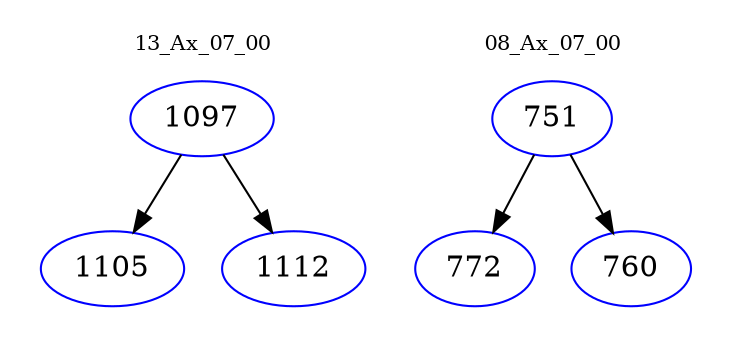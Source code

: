 digraph{
subgraph cluster_0 {
color = white
label = "13_Ax_07_00";
fontsize=10;
T0_1097 [label="1097", color="blue"]
T0_1097 -> T0_1105 [color="black"]
T0_1105 [label="1105", color="blue"]
T0_1097 -> T0_1112 [color="black"]
T0_1112 [label="1112", color="blue"]
}
subgraph cluster_1 {
color = white
label = "08_Ax_07_00";
fontsize=10;
T1_751 [label="751", color="blue"]
T1_751 -> T1_772 [color="black"]
T1_772 [label="772", color="blue"]
T1_751 -> T1_760 [color="black"]
T1_760 [label="760", color="blue"]
}
}
